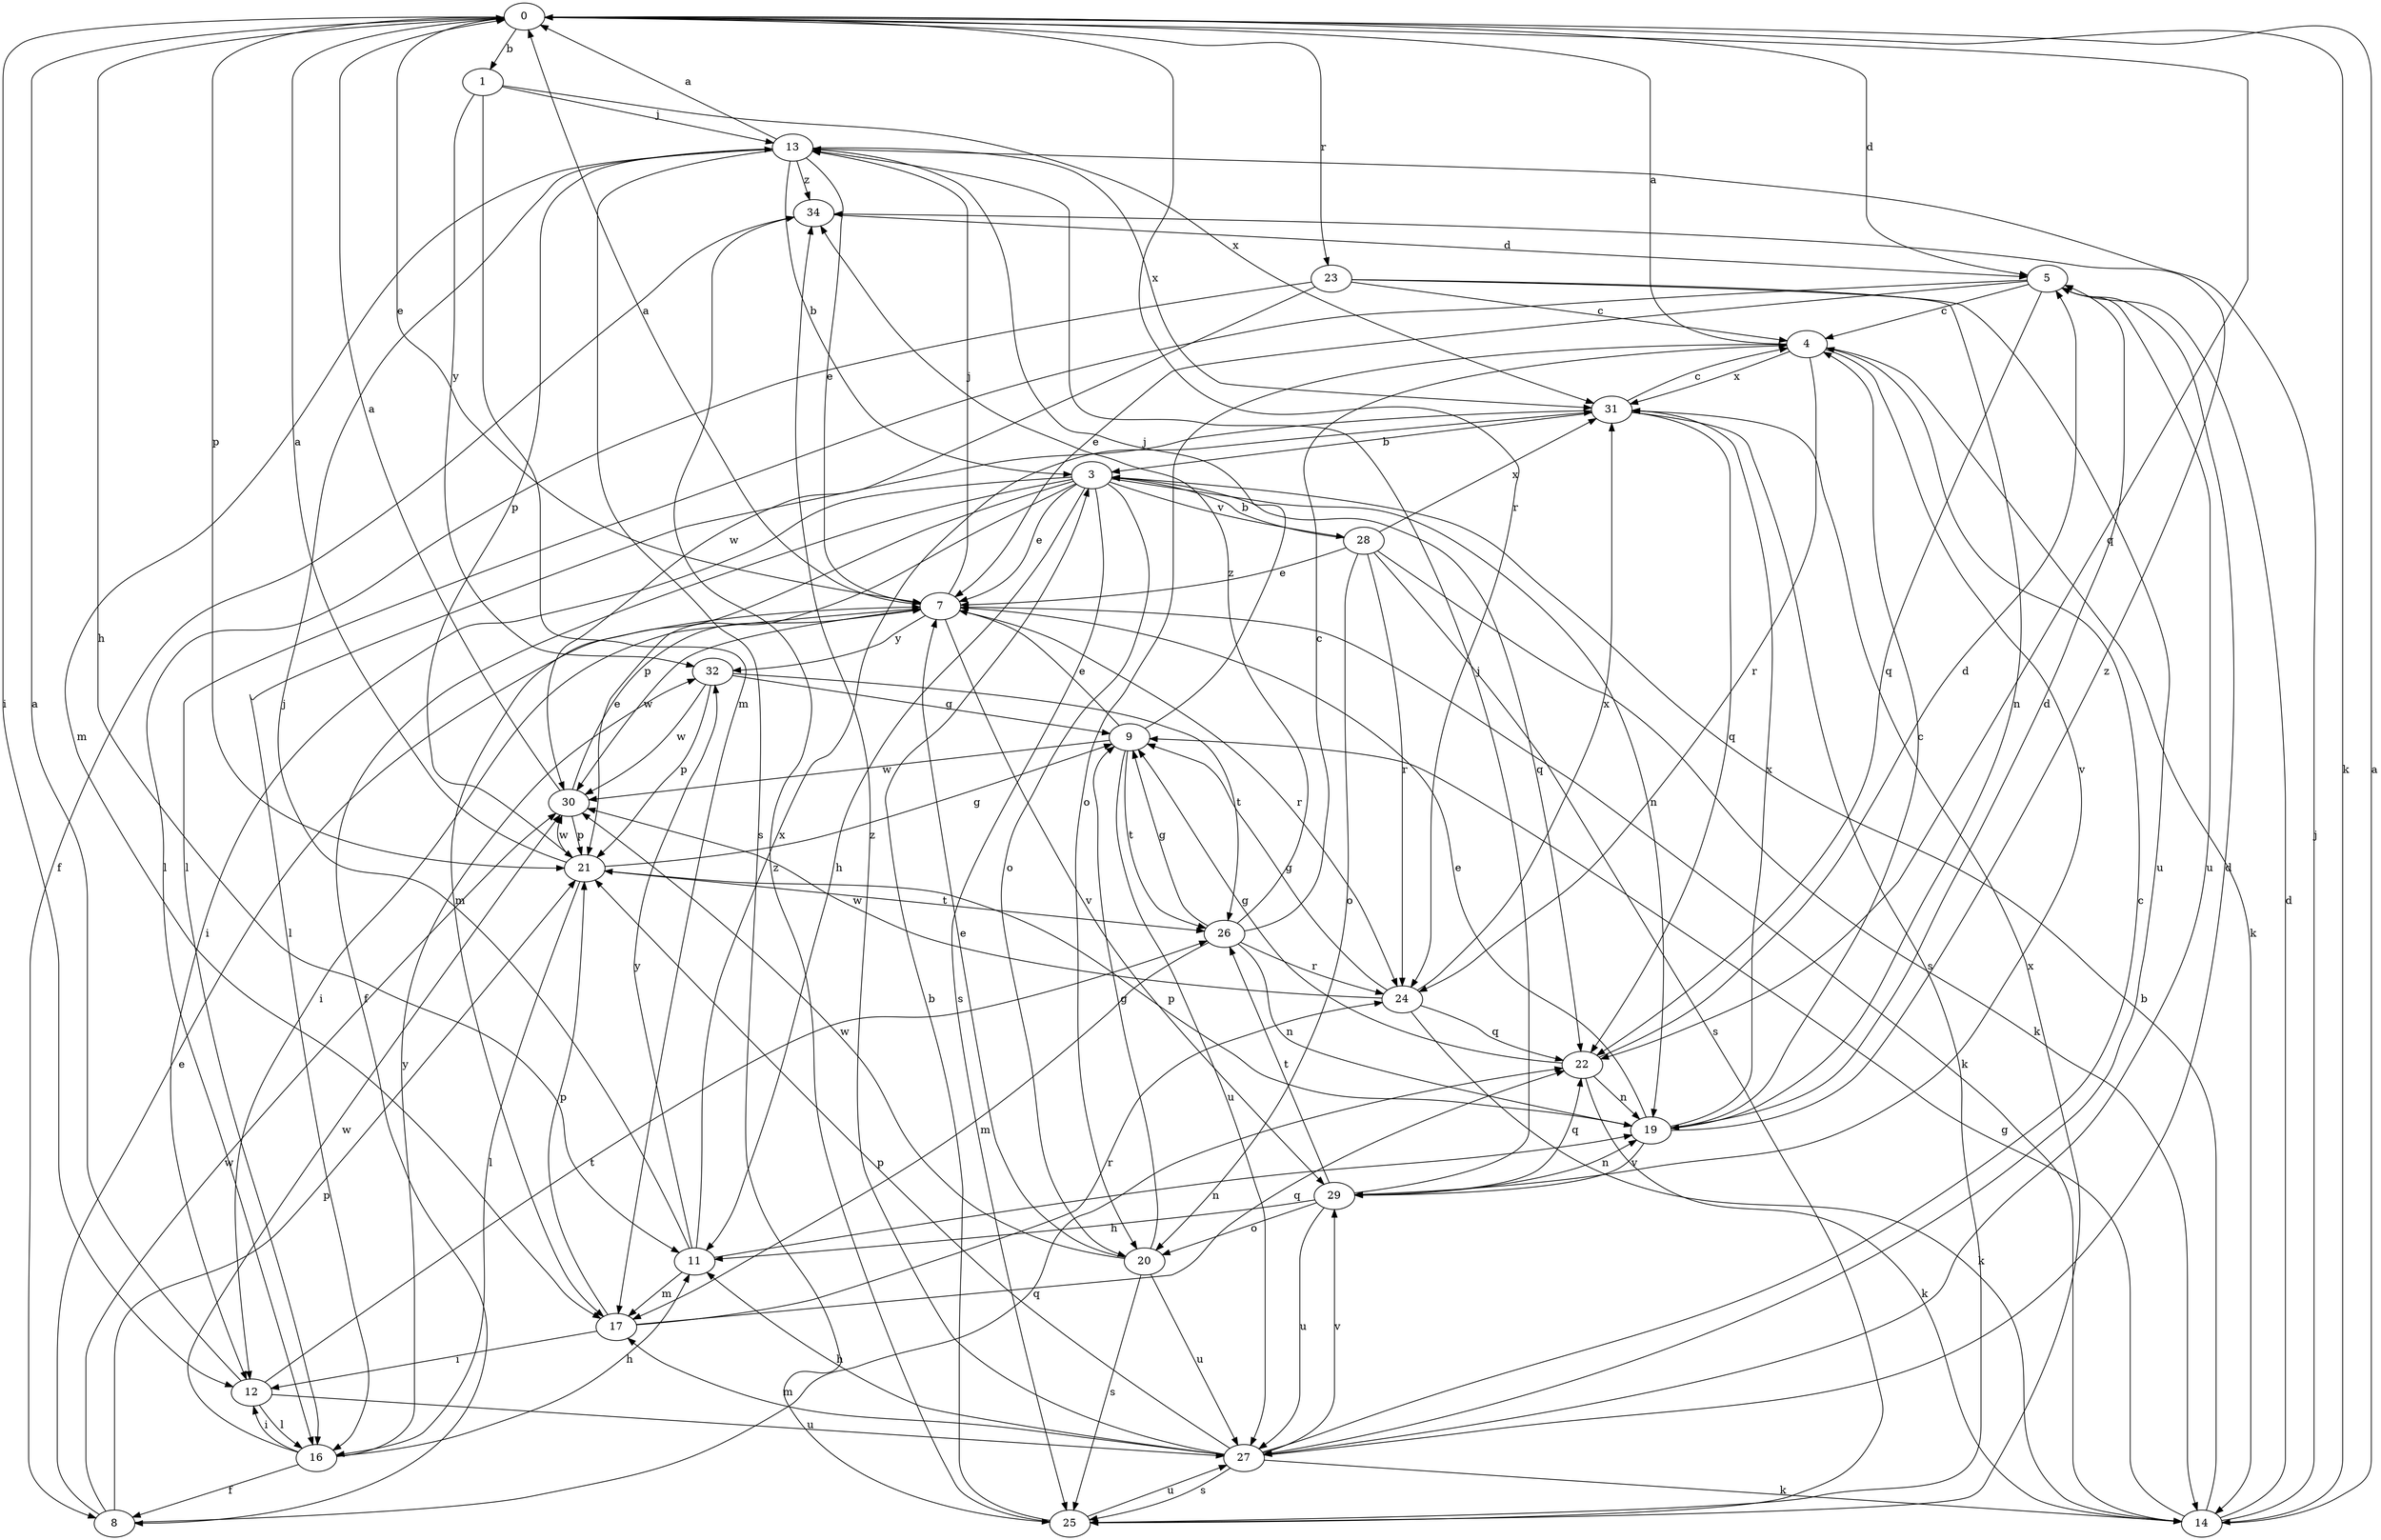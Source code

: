 strict digraph  {
0;
1;
3;
4;
5;
7;
8;
9;
11;
12;
13;
14;
16;
17;
19;
20;
21;
22;
23;
24;
25;
26;
27;
28;
29;
30;
31;
32;
34;
0 -> 1  [label=b];
0 -> 5  [label=d];
0 -> 7  [label=e];
0 -> 11  [label=h];
0 -> 12  [label=i];
0 -> 14  [label=k];
0 -> 21  [label=p];
0 -> 22  [label=q];
0 -> 23  [label=r];
0 -> 24  [label=r];
1 -> 13  [label=j];
1 -> 17  [label=m];
1 -> 31  [label=x];
1 -> 32  [label=y];
3 -> 7  [label=e];
3 -> 8  [label=f];
3 -> 11  [label=h];
3 -> 12  [label=i];
3 -> 17  [label=m];
3 -> 19  [label=n];
3 -> 20  [label=o];
3 -> 21  [label=p];
3 -> 22  [label=q];
3 -> 25  [label=s];
3 -> 28  [label=v];
4 -> 0  [label=a];
4 -> 14  [label=k];
4 -> 20  [label=o];
4 -> 24  [label=r];
4 -> 29  [label=v];
4 -> 31  [label=x];
5 -> 4  [label=c];
5 -> 7  [label=e];
5 -> 16  [label=l];
5 -> 22  [label=q];
5 -> 27  [label=u];
7 -> 0  [label=a];
7 -> 12  [label=i];
7 -> 13  [label=j];
7 -> 14  [label=k];
7 -> 24  [label=r];
7 -> 29  [label=v];
7 -> 30  [label=w];
7 -> 32  [label=y];
8 -> 7  [label=e];
8 -> 21  [label=p];
8 -> 22  [label=q];
8 -> 30  [label=w];
9 -> 7  [label=e];
9 -> 13  [label=j];
9 -> 26  [label=t];
9 -> 27  [label=u];
9 -> 30  [label=w];
11 -> 13  [label=j];
11 -> 17  [label=m];
11 -> 19  [label=n];
11 -> 31  [label=x];
11 -> 32  [label=y];
12 -> 0  [label=a];
12 -> 16  [label=l];
12 -> 26  [label=t];
12 -> 27  [label=u];
13 -> 0  [label=a];
13 -> 3  [label=b];
13 -> 7  [label=e];
13 -> 17  [label=m];
13 -> 21  [label=p];
13 -> 25  [label=s];
13 -> 31  [label=x];
13 -> 34  [label=z];
14 -> 0  [label=a];
14 -> 3  [label=b];
14 -> 5  [label=d];
14 -> 9  [label=g];
14 -> 13  [label=j];
16 -> 8  [label=f];
16 -> 11  [label=h];
16 -> 12  [label=i];
16 -> 30  [label=w];
16 -> 32  [label=y];
17 -> 12  [label=i];
17 -> 21  [label=p];
17 -> 22  [label=q];
17 -> 24  [label=r];
19 -> 4  [label=c];
19 -> 5  [label=d];
19 -> 7  [label=e];
19 -> 21  [label=p];
19 -> 29  [label=v];
19 -> 31  [label=x];
19 -> 34  [label=z];
20 -> 7  [label=e];
20 -> 9  [label=g];
20 -> 25  [label=s];
20 -> 27  [label=u];
20 -> 30  [label=w];
21 -> 0  [label=a];
21 -> 9  [label=g];
21 -> 16  [label=l];
21 -> 26  [label=t];
21 -> 30  [label=w];
22 -> 5  [label=d];
22 -> 9  [label=g];
22 -> 14  [label=k];
22 -> 19  [label=n];
23 -> 4  [label=c];
23 -> 16  [label=l];
23 -> 19  [label=n];
23 -> 27  [label=u];
23 -> 30  [label=w];
24 -> 9  [label=g];
24 -> 14  [label=k];
24 -> 22  [label=q];
24 -> 30  [label=w];
24 -> 31  [label=x];
25 -> 3  [label=b];
25 -> 27  [label=u];
25 -> 31  [label=x];
25 -> 34  [label=z];
26 -> 4  [label=c];
26 -> 9  [label=g];
26 -> 17  [label=m];
26 -> 19  [label=n];
26 -> 24  [label=r];
26 -> 34  [label=z];
27 -> 4  [label=c];
27 -> 5  [label=d];
27 -> 11  [label=h];
27 -> 14  [label=k];
27 -> 17  [label=m];
27 -> 21  [label=p];
27 -> 25  [label=s];
27 -> 29  [label=v];
27 -> 34  [label=z];
28 -> 3  [label=b];
28 -> 7  [label=e];
28 -> 14  [label=k];
28 -> 20  [label=o];
28 -> 24  [label=r];
28 -> 25  [label=s];
28 -> 31  [label=x];
29 -> 11  [label=h];
29 -> 13  [label=j];
29 -> 19  [label=n];
29 -> 20  [label=o];
29 -> 22  [label=q];
29 -> 26  [label=t];
29 -> 27  [label=u];
30 -> 0  [label=a];
30 -> 7  [label=e];
30 -> 21  [label=p];
31 -> 3  [label=b];
31 -> 4  [label=c];
31 -> 16  [label=l];
31 -> 22  [label=q];
31 -> 25  [label=s];
32 -> 9  [label=g];
32 -> 21  [label=p];
32 -> 26  [label=t];
32 -> 30  [label=w];
34 -> 5  [label=d];
34 -> 8  [label=f];
}
